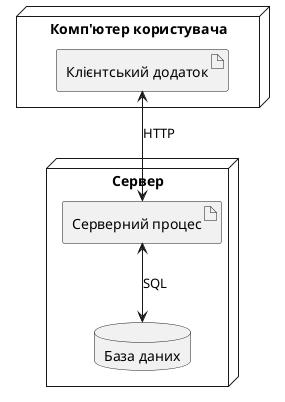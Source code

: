 @startuml
node "Комп'ютер користувача" {
    artifact "Клієнтський додаток" as clientApp
}

node "Сервер" {
    artifact "Серверний процес" as serverProcess
    database "База даних" as database
}

clientApp <--> serverProcess : HTTP
serverProcess <--> database : SQL
@enduml